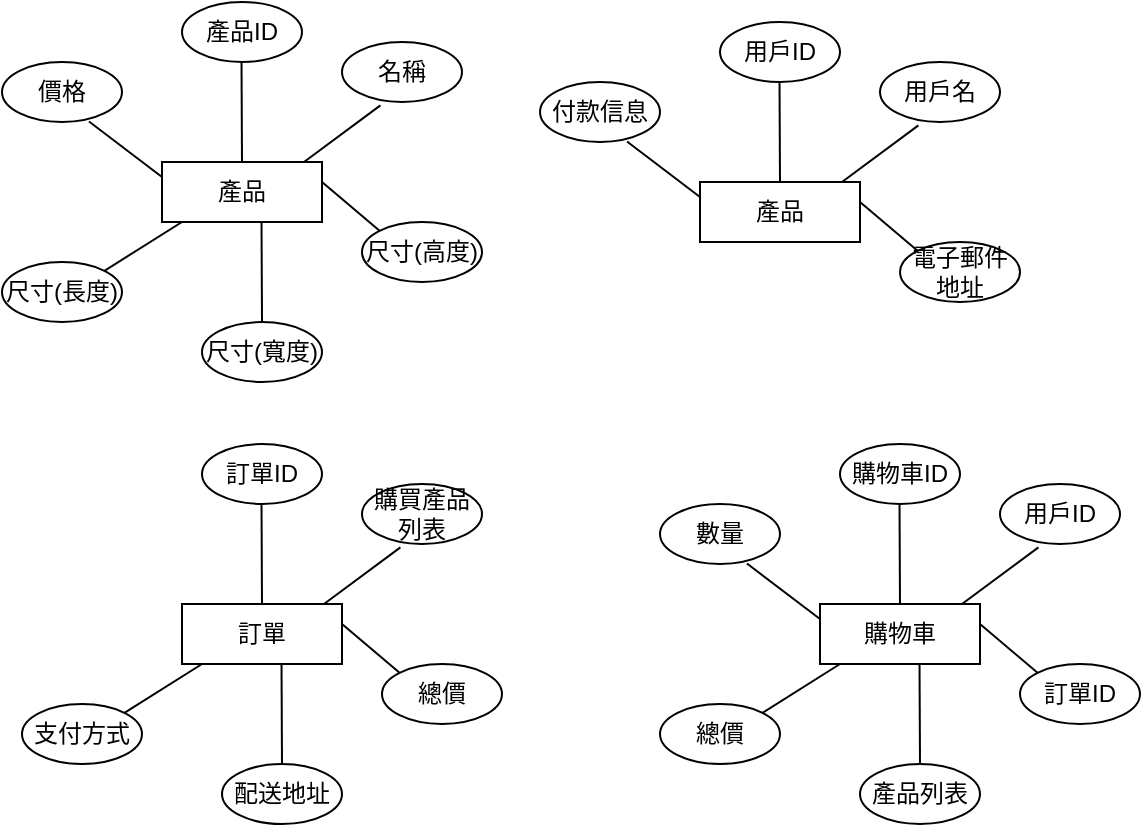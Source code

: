 <mxfile version="24.2.3" type="github">
  <diagram name="第 1 页" id="z7EOW90zNCURaVN2Vlw2">
    <mxGraphModel dx="1860" dy="378" grid="1" gridSize="10" guides="1" tooltips="1" connect="1" arrows="1" fold="1" page="1" pageScale="1" pageWidth="827" pageHeight="1169" math="0" shadow="0">
      <root>
        <mxCell id="0" />
        <mxCell id="1" parent="0" />
        <mxCell id="yb1W7nyLkJA38ZJPOsEL-1" value="產品" style="whiteSpace=wrap;html=1;align=center;" vertex="1" parent="1">
          <mxGeometry x="30" y="240" width="80" height="30" as="geometry" />
        </mxCell>
        <mxCell id="yb1W7nyLkJA38ZJPOsEL-3" value="產品ID" style="ellipse;whiteSpace=wrap;html=1;align=center;" vertex="1" parent="1">
          <mxGeometry x="40" y="160" width="60" height="30" as="geometry" />
        </mxCell>
        <mxCell id="yb1W7nyLkJA38ZJPOsEL-6" value="" style="endArrow=none;html=1;rounded=0;entryX=0.5;entryY=0;entryDx=0;entryDy=0;" edge="1" parent="1" target="yb1W7nyLkJA38ZJPOsEL-1">
          <mxGeometry relative="1" as="geometry">
            <mxPoint x="69.76" y="190" as="sourcePoint" />
            <mxPoint x="70" y="240" as="targetPoint" />
          </mxGeometry>
        </mxCell>
        <mxCell id="yb1W7nyLkJA38ZJPOsEL-7" value="名稱" style="ellipse;whiteSpace=wrap;html=1;align=center;" vertex="1" parent="1">
          <mxGeometry x="120" y="180" width="60" height="30" as="geometry" />
        </mxCell>
        <mxCell id="yb1W7nyLkJA38ZJPOsEL-8" value="價格" style="ellipse;whiteSpace=wrap;html=1;align=center;" vertex="1" parent="1">
          <mxGeometry x="-50" y="190" width="60" height="30" as="geometry" />
        </mxCell>
        <mxCell id="yb1W7nyLkJA38ZJPOsEL-9" value="尺寸(長度)" style="ellipse;whiteSpace=wrap;html=1;align=center;" vertex="1" parent="1">
          <mxGeometry x="-50" y="290" width="60" height="30" as="geometry" />
        </mxCell>
        <mxCell id="yb1W7nyLkJA38ZJPOsEL-10" value="尺寸(寬度)" style="ellipse;whiteSpace=wrap;html=1;align=center;" vertex="1" parent="1">
          <mxGeometry x="50" y="320" width="60" height="30" as="geometry" />
        </mxCell>
        <mxCell id="yb1W7nyLkJA38ZJPOsEL-11" value="尺寸(高度)" style="ellipse;whiteSpace=wrap;html=1;align=center;" vertex="1" parent="1">
          <mxGeometry x="130" y="270" width="60" height="30" as="geometry" />
        </mxCell>
        <mxCell id="yb1W7nyLkJA38ZJPOsEL-12" value="" style="endArrow=none;html=1;rounded=0;entryX=0;entryY=0.25;entryDx=0;entryDy=0;exitX=0.725;exitY=0.992;exitDx=0;exitDy=0;exitPerimeter=0;" edge="1" parent="1" source="yb1W7nyLkJA38ZJPOsEL-8" target="yb1W7nyLkJA38ZJPOsEL-1">
          <mxGeometry relative="1" as="geometry">
            <mxPoint x="10.0" y="210" as="sourcePoint" />
            <mxPoint x="10.24" y="260" as="targetPoint" />
          </mxGeometry>
        </mxCell>
        <mxCell id="yb1W7nyLkJA38ZJPOsEL-13" value="" style="endArrow=none;html=1;rounded=0;entryX=0;entryY=0.25;entryDx=0;entryDy=0;exitX=1;exitY=0;exitDx=0;exitDy=0;" edge="1" parent="1" source="yb1W7nyLkJA38ZJPOsEL-9">
          <mxGeometry relative="1" as="geometry">
            <mxPoint x="10" y="292" as="sourcePoint" />
            <mxPoint x="40" y="270" as="targetPoint" />
          </mxGeometry>
        </mxCell>
        <mxCell id="yb1W7nyLkJA38ZJPOsEL-14" value="" style="endArrow=none;html=1;rounded=0;entryX=0.5;entryY=0;entryDx=0;entryDy=0;" edge="1" parent="1">
          <mxGeometry relative="1" as="geometry">
            <mxPoint x="79.76" y="270" as="sourcePoint" />
            <mxPoint x="80" y="320" as="targetPoint" />
          </mxGeometry>
        </mxCell>
        <mxCell id="yb1W7nyLkJA38ZJPOsEL-15" value="" style="endArrow=none;html=1;rounded=0;entryX=0;entryY=0;entryDx=0;entryDy=0;" edge="1" parent="1" target="yb1W7nyLkJA38ZJPOsEL-11">
          <mxGeometry relative="1" as="geometry">
            <mxPoint x="110" y="250" as="sourcePoint" />
            <mxPoint x="110.24" y="300" as="targetPoint" />
          </mxGeometry>
        </mxCell>
        <mxCell id="yb1W7nyLkJA38ZJPOsEL-16" value="" style="endArrow=none;html=1;rounded=0;entryX=0.32;entryY=1.056;entryDx=0;entryDy=0;entryPerimeter=0;" edge="1" parent="1" target="yb1W7nyLkJA38ZJPOsEL-7">
          <mxGeometry relative="1" as="geometry">
            <mxPoint x="101" y="240" as="sourcePoint" />
            <mxPoint x="130" y="264" as="targetPoint" />
          </mxGeometry>
        </mxCell>
        <mxCell id="yb1W7nyLkJA38ZJPOsEL-30" value="產品" style="whiteSpace=wrap;html=1;align=center;" vertex="1" parent="1">
          <mxGeometry x="299" y="250" width="80" height="30" as="geometry" />
        </mxCell>
        <mxCell id="yb1W7nyLkJA38ZJPOsEL-31" value="用戶ID" style="ellipse;whiteSpace=wrap;html=1;align=center;" vertex="1" parent="1">
          <mxGeometry x="309" y="170" width="60" height="30" as="geometry" />
        </mxCell>
        <mxCell id="yb1W7nyLkJA38ZJPOsEL-32" value="" style="endArrow=none;html=1;rounded=0;entryX=0.5;entryY=0;entryDx=0;entryDy=0;" edge="1" parent="1" target="yb1W7nyLkJA38ZJPOsEL-30">
          <mxGeometry relative="1" as="geometry">
            <mxPoint x="338.76" y="200" as="sourcePoint" />
            <mxPoint x="339" y="250" as="targetPoint" />
          </mxGeometry>
        </mxCell>
        <mxCell id="yb1W7nyLkJA38ZJPOsEL-33" value="用戶名" style="ellipse;whiteSpace=wrap;html=1;align=center;" vertex="1" parent="1">
          <mxGeometry x="389" y="190" width="60" height="30" as="geometry" />
        </mxCell>
        <mxCell id="yb1W7nyLkJA38ZJPOsEL-34" value="付款信息" style="ellipse;whiteSpace=wrap;html=1;align=center;" vertex="1" parent="1">
          <mxGeometry x="219" y="200" width="60" height="30" as="geometry" />
        </mxCell>
        <mxCell id="yb1W7nyLkJA38ZJPOsEL-37" value="電子郵件地址" style="ellipse;whiteSpace=wrap;html=1;align=center;" vertex="1" parent="1">
          <mxGeometry x="399" y="280" width="60" height="30" as="geometry" />
        </mxCell>
        <mxCell id="yb1W7nyLkJA38ZJPOsEL-38" value="" style="endArrow=none;html=1;rounded=0;entryX=0;entryY=0.25;entryDx=0;entryDy=0;exitX=0.725;exitY=0.992;exitDx=0;exitDy=0;exitPerimeter=0;" edge="1" parent="1" source="yb1W7nyLkJA38ZJPOsEL-34" target="yb1W7nyLkJA38ZJPOsEL-30">
          <mxGeometry relative="1" as="geometry">
            <mxPoint x="279" y="220" as="sourcePoint" />
            <mxPoint x="279.24" y="270" as="targetPoint" />
          </mxGeometry>
        </mxCell>
        <mxCell id="yb1W7nyLkJA38ZJPOsEL-41" value="" style="endArrow=none;html=1;rounded=0;entryX=0;entryY=0;entryDx=0;entryDy=0;" edge="1" parent="1" target="yb1W7nyLkJA38ZJPOsEL-37">
          <mxGeometry relative="1" as="geometry">
            <mxPoint x="379" y="260" as="sourcePoint" />
            <mxPoint x="379.24" y="310" as="targetPoint" />
          </mxGeometry>
        </mxCell>
        <mxCell id="yb1W7nyLkJA38ZJPOsEL-42" value="" style="endArrow=none;html=1;rounded=0;entryX=0.32;entryY=1.056;entryDx=0;entryDy=0;entryPerimeter=0;" edge="1" parent="1" target="yb1W7nyLkJA38ZJPOsEL-33">
          <mxGeometry relative="1" as="geometry">
            <mxPoint x="370" y="250" as="sourcePoint" />
            <mxPoint x="399" y="274" as="targetPoint" />
          </mxGeometry>
        </mxCell>
        <mxCell id="yb1W7nyLkJA38ZJPOsEL-43" value="訂單" style="whiteSpace=wrap;html=1;align=center;" vertex="1" parent="1">
          <mxGeometry x="40" y="461" width="80" height="30" as="geometry" />
        </mxCell>
        <mxCell id="yb1W7nyLkJA38ZJPOsEL-44" value="訂單ID" style="ellipse;whiteSpace=wrap;html=1;align=center;" vertex="1" parent="1">
          <mxGeometry x="50" y="381" width="60" height="30" as="geometry" />
        </mxCell>
        <mxCell id="yb1W7nyLkJA38ZJPOsEL-45" value="" style="endArrow=none;html=1;rounded=0;entryX=0.5;entryY=0;entryDx=0;entryDy=0;" edge="1" parent="1" target="yb1W7nyLkJA38ZJPOsEL-43">
          <mxGeometry relative="1" as="geometry">
            <mxPoint x="79.76" y="411" as="sourcePoint" />
            <mxPoint x="80" y="461" as="targetPoint" />
          </mxGeometry>
        </mxCell>
        <mxCell id="yb1W7nyLkJA38ZJPOsEL-46" value="購買產品列表" style="ellipse;whiteSpace=wrap;html=1;align=center;" vertex="1" parent="1">
          <mxGeometry x="130" y="401" width="60" height="30" as="geometry" />
        </mxCell>
        <mxCell id="yb1W7nyLkJA38ZJPOsEL-48" value="支付方式" style="ellipse;whiteSpace=wrap;html=1;align=center;" vertex="1" parent="1">
          <mxGeometry x="-40" y="511" width="60" height="30" as="geometry" />
        </mxCell>
        <mxCell id="yb1W7nyLkJA38ZJPOsEL-49" value="配送地址" style="ellipse;whiteSpace=wrap;html=1;align=center;" vertex="1" parent="1">
          <mxGeometry x="60" y="541" width="60" height="30" as="geometry" />
        </mxCell>
        <mxCell id="yb1W7nyLkJA38ZJPOsEL-50" value="總價" style="ellipse;whiteSpace=wrap;html=1;align=center;" vertex="1" parent="1">
          <mxGeometry x="140" y="491" width="60" height="30" as="geometry" />
        </mxCell>
        <mxCell id="yb1W7nyLkJA38ZJPOsEL-52" value="" style="endArrow=none;html=1;rounded=0;entryX=0;entryY=0.25;entryDx=0;entryDy=0;exitX=1;exitY=0;exitDx=0;exitDy=0;" edge="1" parent="1" source="yb1W7nyLkJA38ZJPOsEL-48">
          <mxGeometry relative="1" as="geometry">
            <mxPoint x="20" y="513" as="sourcePoint" />
            <mxPoint x="50" y="491" as="targetPoint" />
          </mxGeometry>
        </mxCell>
        <mxCell id="yb1W7nyLkJA38ZJPOsEL-53" value="" style="endArrow=none;html=1;rounded=0;entryX=0.5;entryY=0;entryDx=0;entryDy=0;" edge="1" parent="1">
          <mxGeometry relative="1" as="geometry">
            <mxPoint x="89.76" y="491" as="sourcePoint" />
            <mxPoint x="90" y="541" as="targetPoint" />
          </mxGeometry>
        </mxCell>
        <mxCell id="yb1W7nyLkJA38ZJPOsEL-54" value="" style="endArrow=none;html=1;rounded=0;entryX=0;entryY=0;entryDx=0;entryDy=0;" edge="1" parent="1" target="yb1W7nyLkJA38ZJPOsEL-50">
          <mxGeometry relative="1" as="geometry">
            <mxPoint x="120" y="471" as="sourcePoint" />
            <mxPoint x="120.24" y="521" as="targetPoint" />
          </mxGeometry>
        </mxCell>
        <mxCell id="yb1W7nyLkJA38ZJPOsEL-55" value="" style="endArrow=none;html=1;rounded=0;entryX=0.32;entryY=1.056;entryDx=0;entryDy=0;entryPerimeter=0;" edge="1" parent="1" target="yb1W7nyLkJA38ZJPOsEL-46">
          <mxGeometry relative="1" as="geometry">
            <mxPoint x="111" y="461" as="sourcePoint" />
            <mxPoint x="140" y="485" as="targetPoint" />
          </mxGeometry>
        </mxCell>
        <mxCell id="yb1W7nyLkJA38ZJPOsEL-56" value="購物車" style="whiteSpace=wrap;html=1;align=center;" vertex="1" parent="1">
          <mxGeometry x="359" y="461" width="80" height="30" as="geometry" />
        </mxCell>
        <mxCell id="yb1W7nyLkJA38ZJPOsEL-57" value="購物車ID" style="ellipse;whiteSpace=wrap;html=1;align=center;" vertex="1" parent="1">
          <mxGeometry x="369" y="381" width="60" height="30" as="geometry" />
        </mxCell>
        <mxCell id="yb1W7nyLkJA38ZJPOsEL-58" value="" style="endArrow=none;html=1;rounded=0;entryX=0.5;entryY=0;entryDx=0;entryDy=0;" edge="1" parent="1" target="yb1W7nyLkJA38ZJPOsEL-56">
          <mxGeometry relative="1" as="geometry">
            <mxPoint x="398.76" y="411" as="sourcePoint" />
            <mxPoint x="399" y="461" as="targetPoint" />
          </mxGeometry>
        </mxCell>
        <mxCell id="yb1W7nyLkJA38ZJPOsEL-59" value="用戶ID" style="ellipse;whiteSpace=wrap;html=1;align=center;" vertex="1" parent="1">
          <mxGeometry x="449" y="401" width="60" height="30" as="geometry" />
        </mxCell>
        <mxCell id="yb1W7nyLkJA38ZJPOsEL-60" value="數量" style="ellipse;whiteSpace=wrap;html=1;align=center;" vertex="1" parent="1">
          <mxGeometry x="279" y="411" width="60" height="30" as="geometry" />
        </mxCell>
        <mxCell id="yb1W7nyLkJA38ZJPOsEL-61" value="總價" style="ellipse;whiteSpace=wrap;html=1;align=center;" vertex="1" parent="1">
          <mxGeometry x="279" y="511" width="60" height="30" as="geometry" />
        </mxCell>
        <mxCell id="yb1W7nyLkJA38ZJPOsEL-62" value="產品列表" style="ellipse;whiteSpace=wrap;html=1;align=center;" vertex="1" parent="1">
          <mxGeometry x="379" y="541" width="60" height="30" as="geometry" />
        </mxCell>
        <mxCell id="yb1W7nyLkJA38ZJPOsEL-63" value="訂單ID" style="ellipse;whiteSpace=wrap;html=1;align=center;" vertex="1" parent="1">
          <mxGeometry x="459" y="491" width="60" height="30" as="geometry" />
        </mxCell>
        <mxCell id="yb1W7nyLkJA38ZJPOsEL-64" value="" style="endArrow=none;html=1;rounded=0;entryX=0;entryY=0.25;entryDx=0;entryDy=0;exitX=0.725;exitY=0.992;exitDx=0;exitDy=0;exitPerimeter=0;" edge="1" parent="1" source="yb1W7nyLkJA38ZJPOsEL-60" target="yb1W7nyLkJA38ZJPOsEL-56">
          <mxGeometry relative="1" as="geometry">
            <mxPoint x="339" y="431" as="sourcePoint" />
            <mxPoint x="339.24" y="481" as="targetPoint" />
          </mxGeometry>
        </mxCell>
        <mxCell id="yb1W7nyLkJA38ZJPOsEL-65" value="" style="endArrow=none;html=1;rounded=0;entryX=0;entryY=0.25;entryDx=0;entryDy=0;exitX=1;exitY=0;exitDx=0;exitDy=0;" edge="1" parent="1" source="yb1W7nyLkJA38ZJPOsEL-61">
          <mxGeometry relative="1" as="geometry">
            <mxPoint x="339" y="513" as="sourcePoint" />
            <mxPoint x="369" y="491" as="targetPoint" />
          </mxGeometry>
        </mxCell>
        <mxCell id="yb1W7nyLkJA38ZJPOsEL-66" value="" style="endArrow=none;html=1;rounded=0;entryX=0.5;entryY=0;entryDx=0;entryDy=0;" edge="1" parent="1">
          <mxGeometry relative="1" as="geometry">
            <mxPoint x="408.76" y="491" as="sourcePoint" />
            <mxPoint x="409" y="541" as="targetPoint" />
          </mxGeometry>
        </mxCell>
        <mxCell id="yb1W7nyLkJA38ZJPOsEL-67" value="" style="endArrow=none;html=1;rounded=0;entryX=0;entryY=0;entryDx=0;entryDy=0;" edge="1" parent="1" target="yb1W7nyLkJA38ZJPOsEL-63">
          <mxGeometry relative="1" as="geometry">
            <mxPoint x="439" y="471" as="sourcePoint" />
            <mxPoint x="439.24" y="521" as="targetPoint" />
          </mxGeometry>
        </mxCell>
        <mxCell id="yb1W7nyLkJA38ZJPOsEL-68" value="" style="endArrow=none;html=1;rounded=0;entryX=0.32;entryY=1.056;entryDx=0;entryDy=0;entryPerimeter=0;" edge="1" parent="1" target="yb1W7nyLkJA38ZJPOsEL-59">
          <mxGeometry relative="1" as="geometry">
            <mxPoint x="430" y="461" as="sourcePoint" />
            <mxPoint x="459" y="485" as="targetPoint" />
          </mxGeometry>
        </mxCell>
      </root>
    </mxGraphModel>
  </diagram>
</mxfile>
